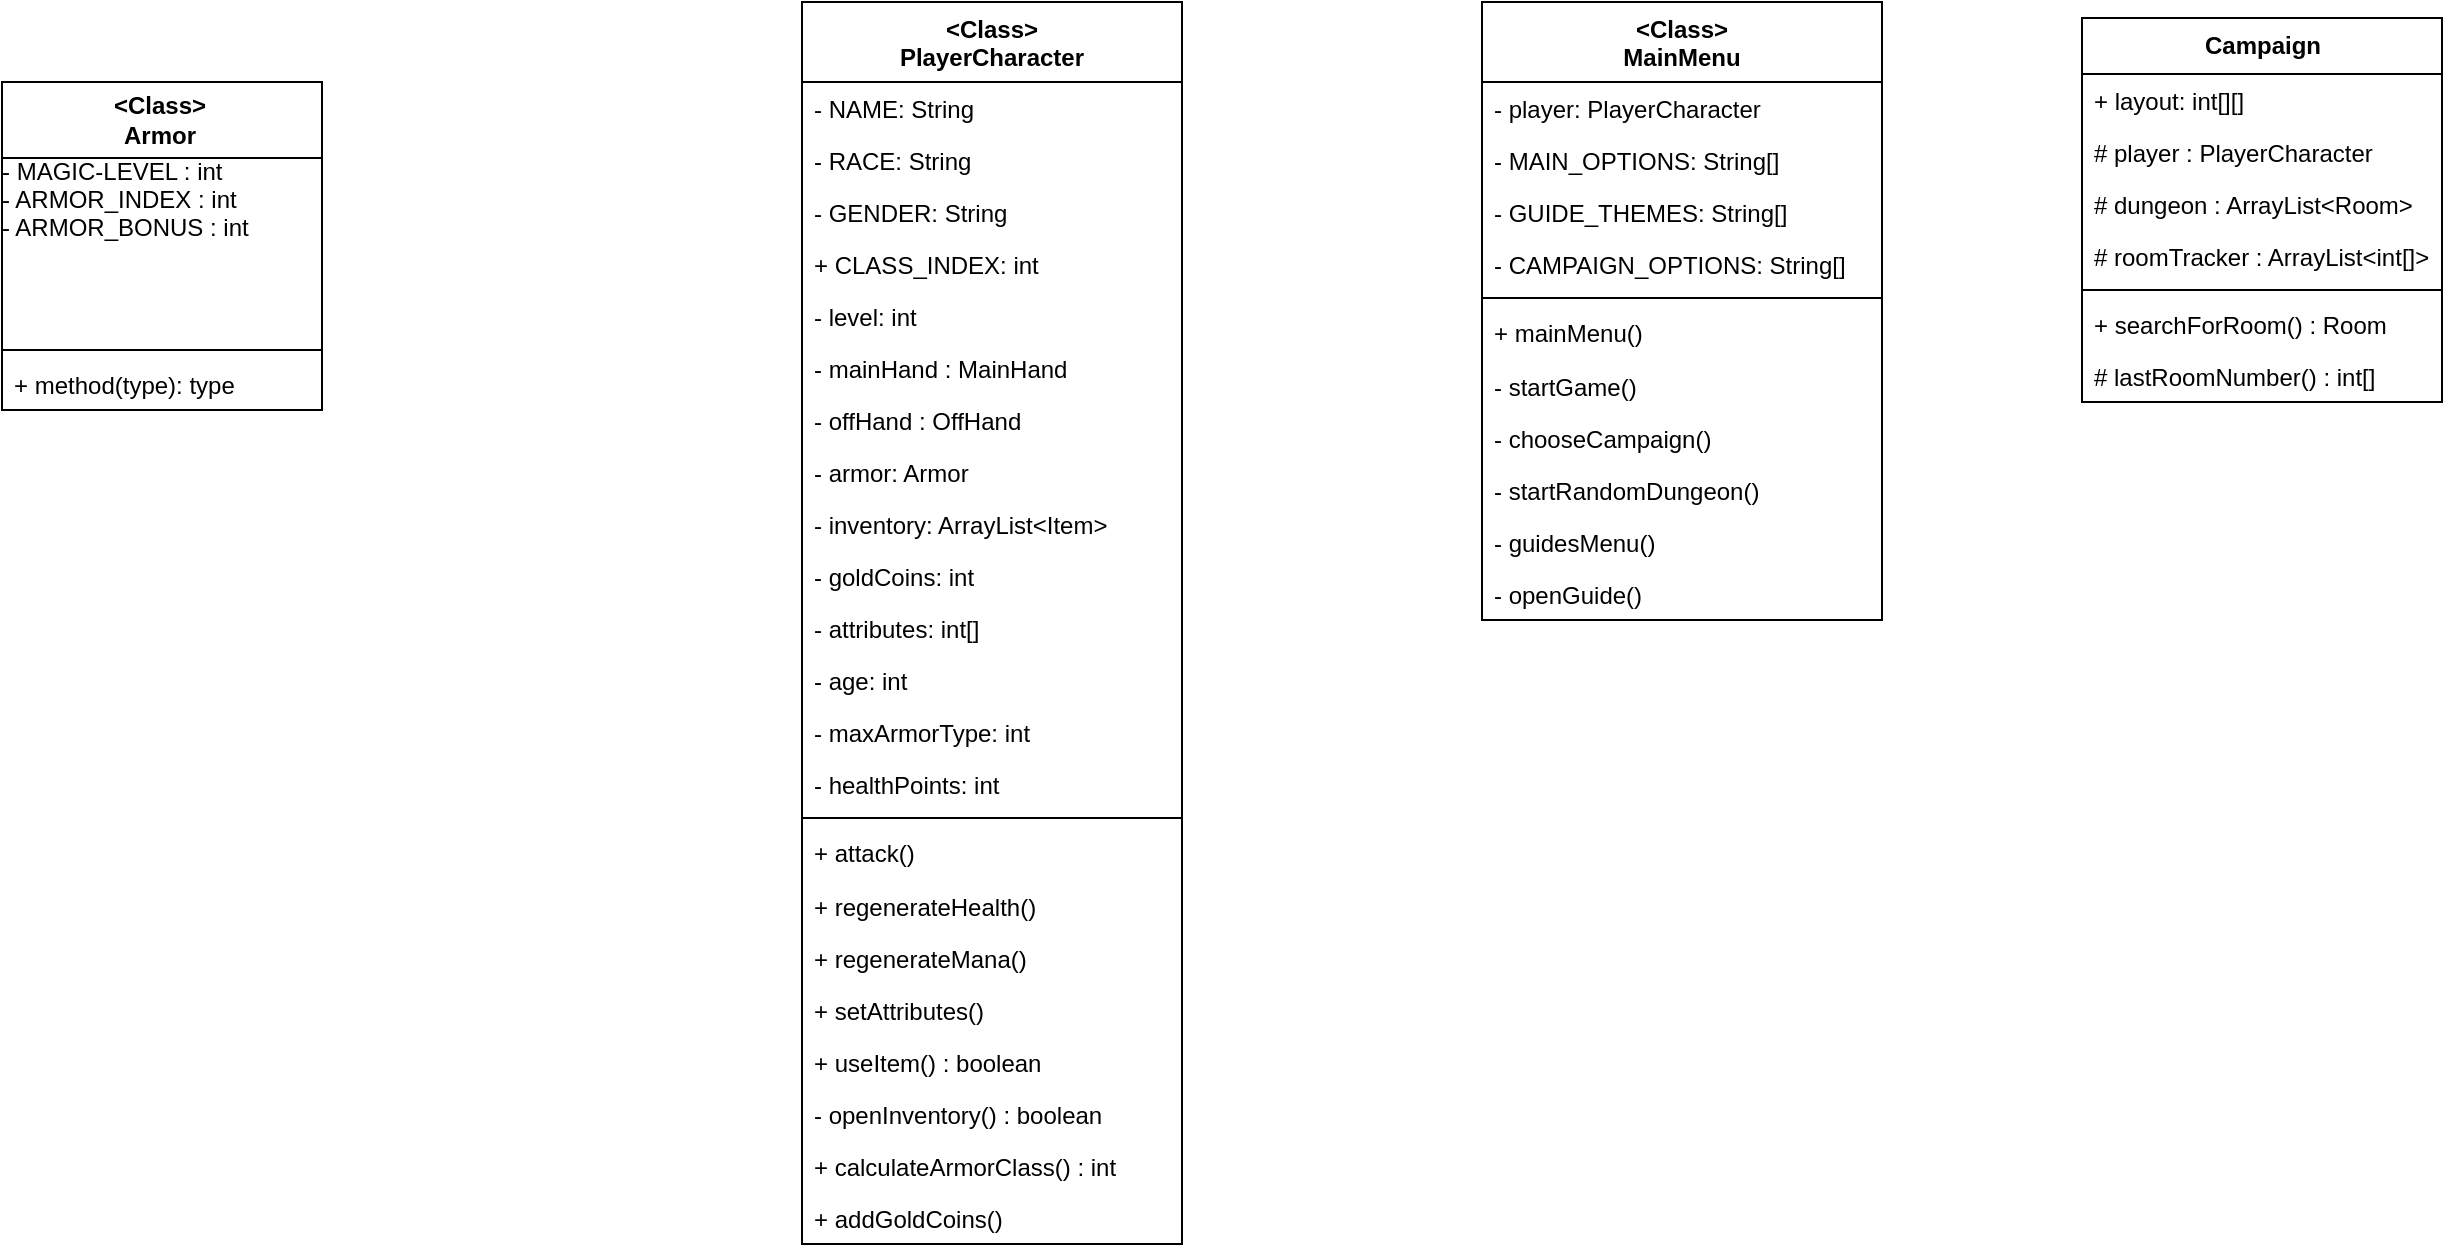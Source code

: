 <mxfile version="14.4.3" type="device"><diagram id="C5RBs43oDa-KdzZeNtuy" name="Page-1"><mxGraphModel dx="1913" dy="806" grid="1" gridSize="10" guides="1" tooltips="1" connect="1" arrows="1" fold="1" page="1" pageScale="1" pageWidth="827" pageHeight="1169" math="0" shadow="0"><root><mxCell id="WIyWlLk6GJQsqaUBKTNV-0"/><mxCell id="WIyWlLk6GJQsqaUBKTNV-1" parent="WIyWlLk6GJQsqaUBKTNV-0"/><mxCell id="GK9mQR1RFyUK9o3mHZOI-4" value="&lt;Class&gt;&#10;MainMenu" style="swimlane;fontStyle=1;align=center;verticalAlign=top;childLayout=stackLayout;horizontal=1;startSize=40;horizontalStack=0;resizeParent=1;resizeParentMax=0;resizeLast=0;collapsible=1;marginBottom=0;" parent="WIyWlLk6GJQsqaUBKTNV-1" vertex="1"><mxGeometry x="140" y="110" width="200" height="309" as="geometry"><mxRectangle x="-30" y="110" width="90" height="40" as="alternateBounds"/></mxGeometry></mxCell><mxCell id="GK9mQR1RFyUK9o3mHZOI-5" value="- player: PlayerCharacter" style="text;strokeColor=none;fillColor=none;align=left;verticalAlign=top;spacingLeft=4;spacingRight=4;overflow=hidden;rotatable=0;points=[[0,0.5],[1,0.5]];portConstraint=eastwest;" parent="GK9mQR1RFyUK9o3mHZOI-4" vertex="1"><mxGeometry y="40" width="200" height="26" as="geometry"/></mxCell><mxCell id="GK9mQR1RFyUK9o3mHZOI-8" value="- MAIN_OPTIONS: String[]" style="text;strokeColor=none;fillColor=none;align=left;verticalAlign=top;spacingLeft=4;spacingRight=4;overflow=hidden;rotatable=0;points=[[0,0.5],[1,0.5]];portConstraint=eastwest;" parent="GK9mQR1RFyUK9o3mHZOI-4" vertex="1"><mxGeometry y="66" width="200" height="26" as="geometry"/></mxCell><mxCell id="GK9mQR1RFyUK9o3mHZOI-9" value="- GUIDE_THEMES: String[]" style="text;strokeColor=none;fillColor=none;align=left;verticalAlign=top;spacingLeft=4;spacingRight=4;overflow=hidden;rotatable=0;points=[[0,0.5],[1,0.5]];portConstraint=eastwest;" parent="GK9mQR1RFyUK9o3mHZOI-4" vertex="1"><mxGeometry y="92" width="200" height="26" as="geometry"/></mxCell><mxCell id="GK9mQR1RFyUK9o3mHZOI-10" value="- CAMPAIGN_OPTIONS: String[]" style="text;strokeColor=none;fillColor=none;align=left;verticalAlign=top;spacingLeft=4;spacingRight=4;overflow=hidden;rotatable=0;points=[[0,0.5],[1,0.5]];portConstraint=eastwest;" parent="GK9mQR1RFyUK9o3mHZOI-4" vertex="1"><mxGeometry y="118" width="200" height="26" as="geometry"/></mxCell><mxCell id="GK9mQR1RFyUK9o3mHZOI-6" value="" style="line;strokeWidth=1;fillColor=none;align=left;verticalAlign=middle;spacingTop=-1;spacingLeft=3;spacingRight=3;rotatable=0;labelPosition=right;points=[];portConstraint=eastwest;" parent="GK9mQR1RFyUK9o3mHZOI-4" vertex="1"><mxGeometry y="144" width="200" height="8" as="geometry"/></mxCell><mxCell id="GK9mQR1RFyUK9o3mHZOI-11" value="+ mainMenu()" style="text;strokeColor=none;fillColor=none;align=left;verticalAlign=top;spacingLeft=4;spacingRight=4;overflow=hidden;rotatable=0;points=[[0,0.5],[1,0.5]];portConstraint=eastwest;" parent="GK9mQR1RFyUK9o3mHZOI-4" vertex="1"><mxGeometry y="152" width="200" height="27" as="geometry"/></mxCell><mxCell id="GK9mQR1RFyUK9o3mHZOI-7" value="- startGame()" style="text;strokeColor=none;fillColor=none;align=left;verticalAlign=top;spacingLeft=4;spacingRight=4;overflow=hidden;rotatable=0;points=[[0,0.5],[1,0.5]];portConstraint=eastwest;" parent="GK9mQR1RFyUK9o3mHZOI-4" vertex="1"><mxGeometry y="179" width="200" height="26" as="geometry"/></mxCell><mxCell id="GK9mQR1RFyUK9o3mHZOI-12" value="- chooseCampaign()" style="text;strokeColor=none;fillColor=none;align=left;verticalAlign=top;spacingLeft=4;spacingRight=4;overflow=hidden;rotatable=0;points=[[0,0.5],[1,0.5]];portConstraint=eastwest;" parent="GK9mQR1RFyUK9o3mHZOI-4" vertex="1"><mxGeometry y="205" width="200" height="26" as="geometry"/></mxCell><mxCell id="GK9mQR1RFyUK9o3mHZOI-13" value="- startRandomDungeon()&#10;" style="text;strokeColor=none;fillColor=none;align=left;verticalAlign=top;spacingLeft=4;spacingRight=4;overflow=hidden;rotatable=0;points=[[0,0.5],[1,0.5]];portConstraint=eastwest;" parent="GK9mQR1RFyUK9o3mHZOI-4" vertex="1"><mxGeometry y="231" width="200" height="26" as="geometry"/></mxCell><mxCell id="GK9mQR1RFyUK9o3mHZOI-14" value="- guidesMenu()" style="text;strokeColor=none;fillColor=none;align=left;verticalAlign=top;spacingLeft=4;spacingRight=4;overflow=hidden;rotatable=0;points=[[0,0.5],[1,0.5]];portConstraint=eastwest;" parent="GK9mQR1RFyUK9o3mHZOI-4" vertex="1"><mxGeometry y="257" width="200" height="26" as="geometry"/></mxCell><mxCell id="GK9mQR1RFyUK9o3mHZOI-15" value="- openGuide()" style="text;strokeColor=none;fillColor=none;align=left;verticalAlign=top;spacingLeft=4;spacingRight=4;overflow=hidden;rotatable=0;points=[[0,0.5],[1,0.5]];portConstraint=eastwest;" parent="GK9mQR1RFyUK9o3mHZOI-4" vertex="1"><mxGeometry y="283" width="200" height="26" as="geometry"/></mxCell><mxCell id="GK9mQR1RFyUK9o3mHZOI-16" value="&lt;Class&gt;&#10;PlayerCharacter" style="swimlane;fontStyle=1;align=center;verticalAlign=top;childLayout=stackLayout;horizontal=1;startSize=40;horizontalStack=0;resizeParent=1;resizeParentMax=0;resizeLast=0;collapsible=1;marginBottom=0;" parent="WIyWlLk6GJQsqaUBKTNV-1" vertex="1"><mxGeometry x="-200" y="110" width="190" height="621" as="geometry"><mxRectangle x="-200" y="110" width="120" height="40" as="alternateBounds"/></mxGeometry></mxCell><mxCell id="GK9mQR1RFyUK9o3mHZOI-17" value="- NAME: String" style="text;strokeColor=none;fillColor=none;align=left;verticalAlign=top;spacingLeft=4;spacingRight=4;overflow=hidden;rotatable=0;points=[[0,0.5],[1,0.5]];portConstraint=eastwest;" parent="GK9mQR1RFyUK9o3mHZOI-16" vertex="1"><mxGeometry y="40" width="190" height="26" as="geometry"/></mxCell><mxCell id="GK9mQR1RFyUK9o3mHZOI-18" value="- RACE: String" style="text;strokeColor=none;fillColor=none;align=left;verticalAlign=top;spacingLeft=4;spacingRight=4;overflow=hidden;rotatable=0;points=[[0,0.5],[1,0.5]];portConstraint=eastwest;" parent="GK9mQR1RFyUK9o3mHZOI-16" vertex="1"><mxGeometry y="66" width="190" height="26" as="geometry"/></mxCell><mxCell id="GK9mQR1RFyUK9o3mHZOI-19" value="- GENDER: String" style="text;strokeColor=none;fillColor=none;align=left;verticalAlign=top;spacingLeft=4;spacingRight=4;overflow=hidden;rotatable=0;points=[[0,0.5],[1,0.5]];portConstraint=eastwest;" parent="GK9mQR1RFyUK9o3mHZOI-16" vertex="1"><mxGeometry y="92" width="190" height="26" as="geometry"/></mxCell><mxCell id="GK9mQR1RFyUK9o3mHZOI-20" value="+ CLASS_INDEX: int" style="text;strokeColor=none;fillColor=none;align=left;verticalAlign=top;spacingLeft=4;spacingRight=4;overflow=hidden;rotatable=0;points=[[0,0.5],[1,0.5]];portConstraint=eastwest;" parent="GK9mQR1RFyUK9o3mHZOI-16" vertex="1"><mxGeometry y="118" width="190" height="26" as="geometry"/></mxCell><mxCell id="GK9mQR1RFyUK9o3mHZOI-28" value="- level: int" style="text;strokeColor=none;fillColor=none;align=left;verticalAlign=top;spacingLeft=4;spacingRight=4;overflow=hidden;rotatable=0;points=[[0,0.5],[1,0.5]];portConstraint=eastwest;" parent="GK9mQR1RFyUK9o3mHZOI-16" vertex="1"><mxGeometry y="144" width="190" height="26" as="geometry"/></mxCell><mxCell id="GK9mQR1RFyUK9o3mHZOI-29" value="- mainHand : MainHand" style="text;strokeColor=none;fillColor=none;align=left;verticalAlign=top;spacingLeft=4;spacingRight=4;overflow=hidden;rotatable=0;points=[[0,0.5],[1,0.5]];portConstraint=eastwest;" parent="GK9mQR1RFyUK9o3mHZOI-16" vertex="1"><mxGeometry y="170" width="190" height="26" as="geometry"/></mxCell><mxCell id="GK9mQR1RFyUK9o3mHZOI-30" value="- offHand : OffHand" style="text;strokeColor=none;fillColor=none;align=left;verticalAlign=top;spacingLeft=4;spacingRight=4;overflow=hidden;rotatable=0;points=[[0,0.5],[1,0.5]];portConstraint=eastwest;" parent="GK9mQR1RFyUK9o3mHZOI-16" vertex="1"><mxGeometry y="196" width="190" height="26" as="geometry"/></mxCell><mxCell id="GK9mQR1RFyUK9o3mHZOI-31" value="- armor: Armor" style="text;strokeColor=none;fillColor=none;align=left;verticalAlign=top;spacingLeft=4;spacingRight=4;overflow=hidden;rotatable=0;points=[[0,0.5],[1,0.5]];portConstraint=eastwest;" parent="GK9mQR1RFyUK9o3mHZOI-16" vertex="1"><mxGeometry y="222" width="190" height="26" as="geometry"/></mxCell><mxCell id="GK9mQR1RFyUK9o3mHZOI-32" value="- inventory: ArrayList&lt;Item&gt;" style="text;strokeColor=none;fillColor=none;align=left;verticalAlign=top;spacingLeft=4;spacingRight=4;overflow=hidden;rotatable=0;points=[[0,0.5],[1,0.5]];portConstraint=eastwest;" parent="GK9mQR1RFyUK9o3mHZOI-16" vertex="1"><mxGeometry y="248" width="190" height="26" as="geometry"/></mxCell><mxCell id="GK9mQR1RFyUK9o3mHZOI-33" value="- goldCoins: int" style="text;strokeColor=none;fillColor=none;align=left;verticalAlign=top;spacingLeft=4;spacingRight=4;overflow=hidden;rotatable=0;points=[[0,0.5],[1,0.5]];portConstraint=eastwest;" parent="GK9mQR1RFyUK9o3mHZOI-16" vertex="1"><mxGeometry y="274" width="190" height="26" as="geometry"/></mxCell><mxCell id="GK9mQR1RFyUK9o3mHZOI-34" value="- attributes: int[]" style="text;strokeColor=none;fillColor=none;align=left;verticalAlign=top;spacingLeft=4;spacingRight=4;overflow=hidden;rotatable=0;points=[[0,0.5],[1,0.5]];portConstraint=eastwest;" parent="GK9mQR1RFyUK9o3mHZOI-16" vertex="1"><mxGeometry y="300" width="190" height="26" as="geometry"/></mxCell><mxCell id="Q0FRCeMGXMwP4H0Bzwj9-0" value="- age: int" style="text;strokeColor=none;fillColor=none;align=left;verticalAlign=top;spacingLeft=4;spacingRight=4;overflow=hidden;rotatable=0;points=[[0,0.5],[1,0.5]];portConstraint=eastwest;" parent="GK9mQR1RFyUK9o3mHZOI-16" vertex="1"><mxGeometry y="326" width="190" height="26" as="geometry"/></mxCell><mxCell id="Q0FRCeMGXMwP4H0Bzwj9-1" value="- maxArmorType: int" style="text;strokeColor=none;fillColor=none;align=left;verticalAlign=top;spacingLeft=4;spacingRight=4;overflow=hidden;rotatable=0;points=[[0,0.5],[1,0.5]];portConstraint=eastwest;" parent="GK9mQR1RFyUK9o3mHZOI-16" vertex="1"><mxGeometry y="352" width="190" height="26" as="geometry"/></mxCell><mxCell id="Q0FRCeMGXMwP4H0Bzwj9-2" value="- healthPoints: int" style="text;strokeColor=none;fillColor=none;align=left;verticalAlign=top;spacingLeft=4;spacingRight=4;overflow=hidden;rotatable=0;points=[[0,0.5],[1,0.5]];portConstraint=eastwest;" parent="GK9mQR1RFyUK9o3mHZOI-16" vertex="1"><mxGeometry y="378" width="190" height="26" as="geometry"/></mxCell><mxCell id="GK9mQR1RFyUK9o3mHZOI-21" value="" style="line;strokeWidth=1;fillColor=none;align=left;verticalAlign=middle;spacingTop=-1;spacingLeft=3;spacingRight=3;rotatable=0;labelPosition=right;points=[];portConstraint=eastwest;" parent="GK9mQR1RFyUK9o3mHZOI-16" vertex="1"><mxGeometry y="404" width="190" height="8" as="geometry"/></mxCell><mxCell id="GK9mQR1RFyUK9o3mHZOI-22" value="+ attack()" style="text;strokeColor=none;fillColor=none;align=left;verticalAlign=top;spacingLeft=4;spacingRight=4;overflow=hidden;rotatable=0;points=[[0,0.5],[1,0.5]];portConstraint=eastwest;" parent="GK9mQR1RFyUK9o3mHZOI-16" vertex="1"><mxGeometry y="412" width="190" height="27" as="geometry"/></mxCell><mxCell id="GK9mQR1RFyUK9o3mHZOI-23" value="+ regenerateHealth()" style="text;strokeColor=none;fillColor=none;align=left;verticalAlign=top;spacingLeft=4;spacingRight=4;overflow=hidden;rotatable=0;points=[[0,0.5],[1,0.5]];portConstraint=eastwest;" parent="GK9mQR1RFyUK9o3mHZOI-16" vertex="1"><mxGeometry y="439" width="190" height="26" as="geometry"/></mxCell><mxCell id="GK9mQR1RFyUK9o3mHZOI-24" value="+ regenerateMana()" style="text;strokeColor=none;fillColor=none;align=left;verticalAlign=top;spacingLeft=4;spacingRight=4;overflow=hidden;rotatable=0;points=[[0,0.5],[1,0.5]];portConstraint=eastwest;" parent="GK9mQR1RFyUK9o3mHZOI-16" vertex="1"><mxGeometry y="465" width="190" height="26" as="geometry"/></mxCell><mxCell id="GK9mQR1RFyUK9o3mHZOI-25" value="+ setAttributes()" style="text;strokeColor=none;fillColor=none;align=left;verticalAlign=top;spacingLeft=4;spacingRight=4;overflow=hidden;rotatable=0;points=[[0,0.5],[1,0.5]];portConstraint=eastwest;" parent="GK9mQR1RFyUK9o3mHZOI-16" vertex="1"><mxGeometry y="491" width="190" height="26" as="geometry"/></mxCell><mxCell id="GK9mQR1RFyUK9o3mHZOI-26" value="+ useItem() : boolean" style="text;strokeColor=none;fillColor=none;align=left;verticalAlign=top;spacingLeft=4;spacingRight=4;overflow=hidden;rotatable=0;points=[[0,0.5],[1,0.5]];portConstraint=eastwest;" parent="GK9mQR1RFyUK9o3mHZOI-16" vertex="1"><mxGeometry y="517" width="190" height="26" as="geometry"/></mxCell><mxCell id="GK9mQR1RFyUK9o3mHZOI-27" value="- openInventory() : boolean" style="text;strokeColor=none;fillColor=none;align=left;verticalAlign=top;spacingLeft=4;spacingRight=4;overflow=hidden;rotatable=0;points=[[0,0.5],[1,0.5]];portConstraint=eastwest;" parent="GK9mQR1RFyUK9o3mHZOI-16" vertex="1"><mxGeometry y="543" width="190" height="26" as="geometry"/></mxCell><mxCell id="Q0FRCeMGXMwP4H0Bzwj9-3" value="+ calculateArmorClass() : int" style="text;strokeColor=none;fillColor=none;align=left;verticalAlign=top;spacingLeft=4;spacingRight=4;overflow=hidden;rotatable=0;points=[[0,0.5],[1,0.5]];portConstraint=eastwest;" parent="GK9mQR1RFyUK9o3mHZOI-16" vertex="1"><mxGeometry y="569" width="190" height="26" as="geometry"/></mxCell><mxCell id="Q0FRCeMGXMwP4H0Bzwj9-4" value="+ addGoldCoins()" style="text;strokeColor=none;fillColor=none;align=left;verticalAlign=top;spacingLeft=4;spacingRight=4;overflow=hidden;rotatable=0;points=[[0,0.5],[1,0.5]];portConstraint=eastwest;" parent="GK9mQR1RFyUK9o3mHZOI-16" vertex="1"><mxGeometry y="595" width="190" height="26" as="geometry"/></mxCell><mxCell id="ct-KEqaH8cINa8hqhH4f-0" value="Campaign" style="swimlane;fontStyle=1;align=center;verticalAlign=middle;childLayout=stackLayout;horizontal=1;startSize=28;horizontalStack=0;resizeParent=1;resizeParentMax=0;resizeLast=0;collapsible=1;marginBottom=0;overflow=visible;autosize=1;resizeWidth=0;resizeHeight=0;html=1;noLabel=0;" vertex="1" parent="WIyWlLk6GJQsqaUBKTNV-1"><mxGeometry x="440" y="118" width="180" height="192" as="geometry"/></mxCell><mxCell id="ct-KEqaH8cINa8hqhH4f-1" value="+ layout: int[][]" style="text;strokeColor=none;fillColor=none;align=left;verticalAlign=top;spacingLeft=4;spacingRight=4;overflow=hidden;rotatable=0;points=[[0,0.5],[1,0.5]];portConstraint=eastwest;" vertex="1" parent="ct-KEqaH8cINa8hqhH4f-0"><mxGeometry y="28" width="180" height="26" as="geometry"/></mxCell><mxCell id="ct-KEqaH8cINa8hqhH4f-6" value="# player : PlayerCharacter" style="text;strokeColor=none;fillColor=none;align=left;verticalAlign=top;spacingLeft=4;spacingRight=4;overflow=hidden;rotatable=0;points=[[0,0.5],[1,0.5]];portConstraint=eastwest;" vertex="1" parent="ct-KEqaH8cINa8hqhH4f-0"><mxGeometry y="54" width="180" height="26" as="geometry"/></mxCell><mxCell id="ct-KEqaH8cINa8hqhH4f-5" value="# dungeon : ArrayList&lt;Room&gt;" style="text;strokeColor=none;fillColor=none;align=left;verticalAlign=top;spacingLeft=4;spacingRight=4;overflow=hidden;rotatable=0;points=[[0,0.5],[1,0.5]];portConstraint=eastwest;" vertex="1" parent="ct-KEqaH8cINa8hqhH4f-0"><mxGeometry y="80" width="180" height="26" as="geometry"/></mxCell><mxCell id="ct-KEqaH8cINa8hqhH4f-7" value="# roomTracker : ArrayList&lt;int[]&gt;" style="text;strokeColor=none;fillColor=none;align=left;verticalAlign=top;spacingLeft=4;spacingRight=4;overflow=hidden;rotatable=0;points=[[0,0.5],[1,0.5]];portConstraint=eastwest;" vertex="1" parent="ct-KEqaH8cINa8hqhH4f-0"><mxGeometry y="106" width="180" height="26" as="geometry"/></mxCell><mxCell id="ct-KEqaH8cINa8hqhH4f-2" value="" style="line;strokeWidth=1;fillColor=none;align=left;verticalAlign=middle;spacingTop=-1;spacingLeft=3;spacingRight=3;rotatable=0;labelPosition=right;points=[];portConstraint=eastwest;" vertex="1" parent="ct-KEqaH8cINa8hqhH4f-0"><mxGeometry y="132" width="180" height="8" as="geometry"/></mxCell><mxCell id="ct-KEqaH8cINa8hqhH4f-3" value="+ searchForRoom() : Room" style="text;strokeColor=none;fillColor=none;align=left;verticalAlign=top;spacingLeft=4;spacingRight=4;overflow=hidden;rotatable=0;points=[[0,0.5],[1,0.5]];portConstraint=eastwest;" vertex="1" parent="ct-KEqaH8cINa8hqhH4f-0"><mxGeometry y="140" width="180" height="26" as="geometry"/></mxCell><mxCell id="ct-KEqaH8cINa8hqhH4f-8" value="# lastRoomNumber() : int[]" style="text;strokeColor=none;fillColor=none;align=left;verticalAlign=top;spacingLeft=4;spacingRight=4;overflow=hidden;rotatable=0;points=[[0,0.5],[1,0.5]];portConstraint=eastwest;" vertex="1" parent="ct-KEqaH8cINa8hqhH4f-0"><mxGeometry y="166" width="180" height="26" as="geometry"/></mxCell><mxCell id="ct-KEqaH8cINa8hqhH4f-9" value="&amp;lt;Class&amp;gt;&lt;br&gt;Armor" style="swimlane;fontStyle=1;align=center;verticalAlign=middle;childLayout=stackLayout;horizontal=1;startSize=38;horizontalStack=0;resizeParent=1;resizeParentMax=0;resizeLast=0;collapsible=1;marginBottom=0;html=1;autosize=1;fixDash=0;dropTarget=1;overflow=width;" vertex="1" parent="WIyWlLk6GJQsqaUBKTNV-1"><mxGeometry x="-600" y="150" width="160" height="164" as="geometry"><mxRectangle x="-600" y="196" width="100" height="30" as="alternateBounds"/></mxGeometry></mxCell><mxCell id="ct-KEqaH8cINa8hqhH4f-10" value="- MAGIC-LEVEL : int&#10;- ARMOR_INDEX : int&#10;- ARMOR_BONUS : int&#10;" style="text;strokeColor=none;fillColor=none;align=left;verticalAlign=top;spacingLeft=4;spacingRight=4;overflow=fill;rotatable=0;points=[[0,0.5],[1,0.5]];portConstraint=eastwest;labelPadding=0;" vertex="1" parent="ct-KEqaH8cINa8hqhH4f-9"><mxGeometry y="38" width="160" height="92" as="geometry"/></mxCell><mxCell id="ct-KEqaH8cINa8hqhH4f-11" value="" style="line;strokeWidth=1;fillColor=none;align=left;verticalAlign=middle;spacingTop=-1;spacingLeft=3;spacingRight=3;rotatable=0;labelPosition=right;points=[];portConstraint=eastwest;" vertex="1" parent="ct-KEqaH8cINa8hqhH4f-9"><mxGeometry y="130" width="160" height="8" as="geometry"/></mxCell><mxCell id="ct-KEqaH8cINa8hqhH4f-12" value="+ method(type): type" style="text;strokeColor=none;fillColor=none;align=left;verticalAlign=top;spacingLeft=4;spacingRight=4;overflow=hidden;rotatable=0;points=[[0,0.5],[1,0.5]];portConstraint=eastwest;" vertex="1" parent="ct-KEqaH8cINa8hqhH4f-9"><mxGeometry y="138" width="160" height="26" as="geometry"/></mxCell></root></mxGraphModel></diagram></mxfile>
